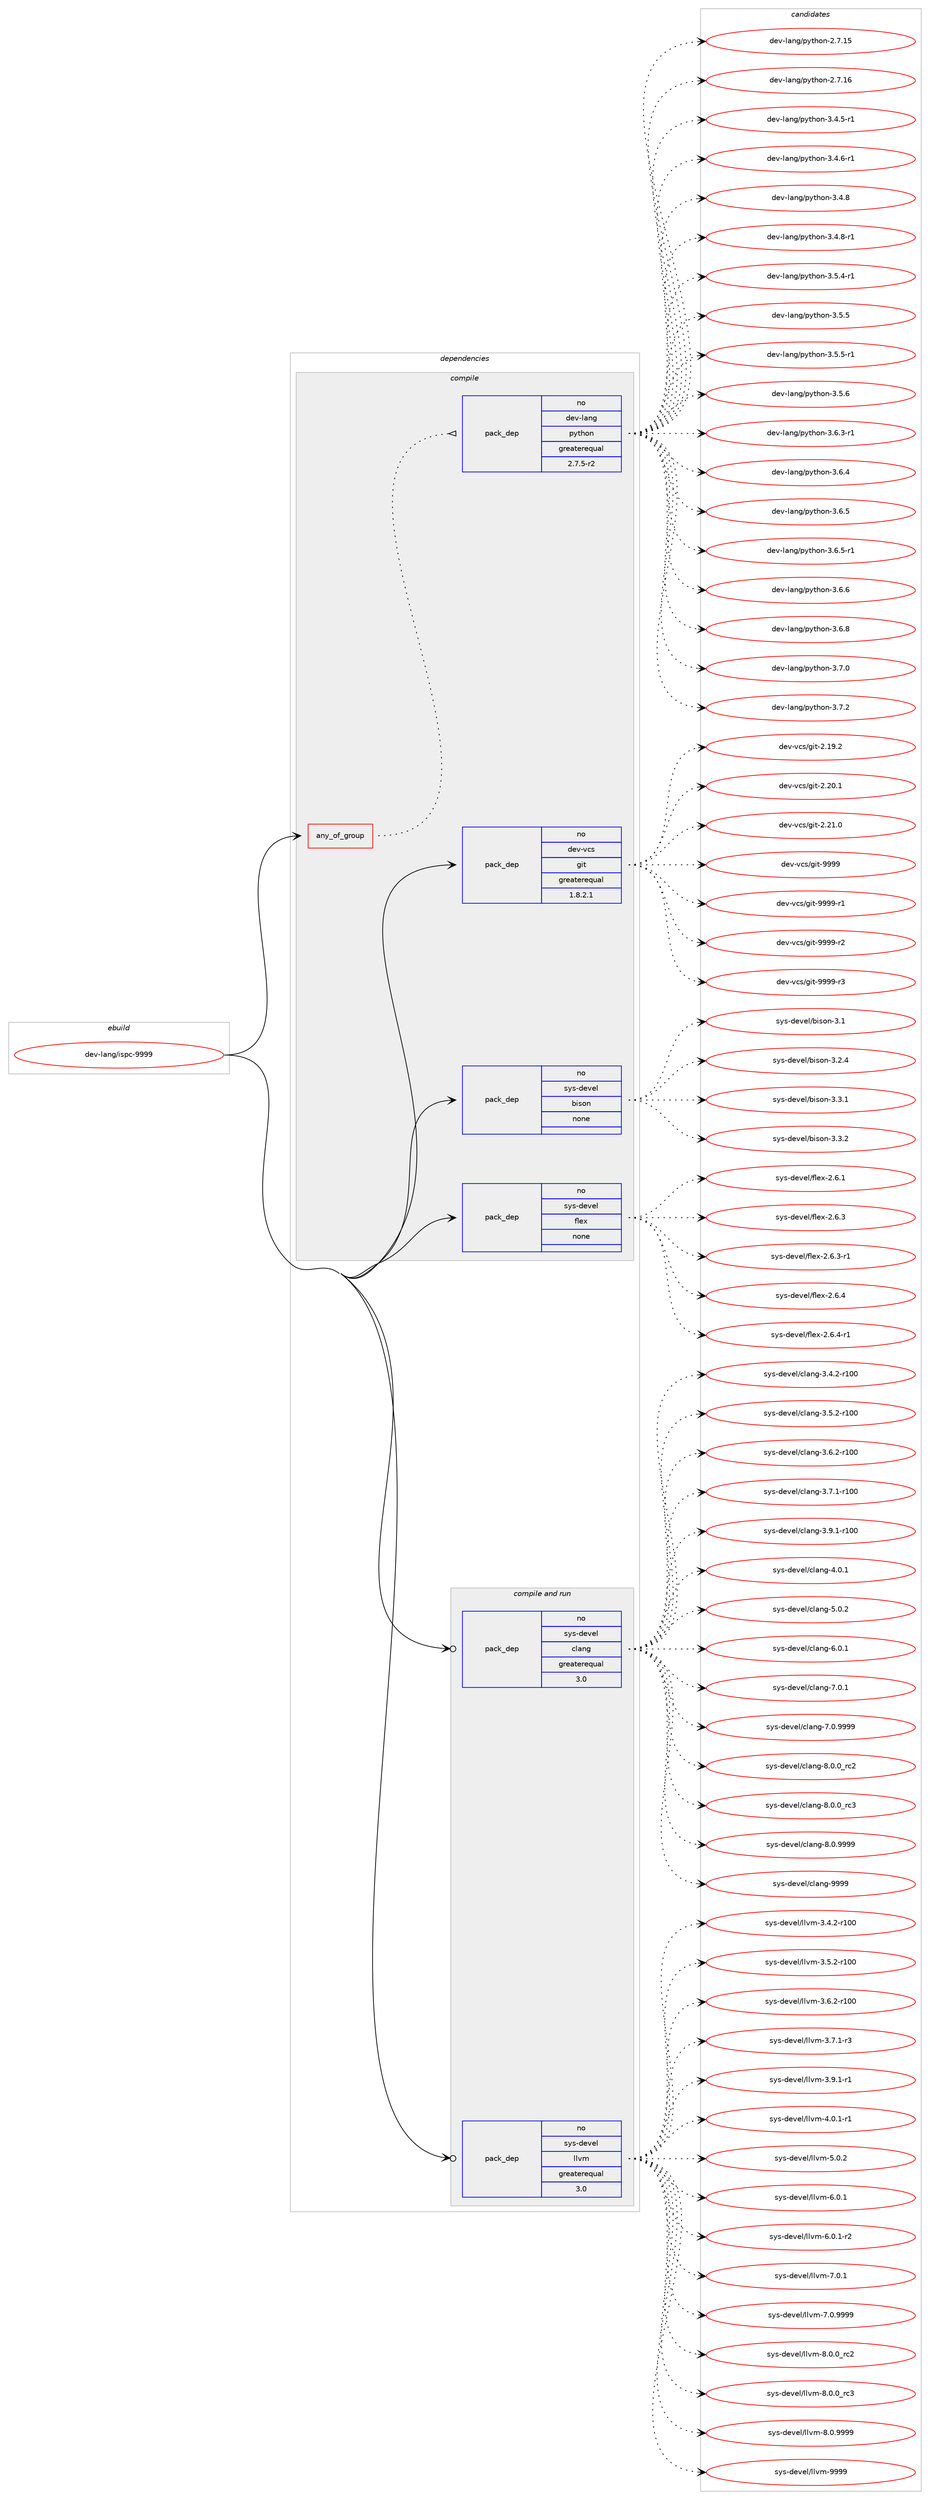 digraph prolog {

# *************
# Graph options
# *************

newrank=true;
concentrate=true;
compound=true;
graph [rankdir=LR,fontname=Helvetica,fontsize=10,ranksep=1.5];#, ranksep=2.5, nodesep=0.2];
edge  [arrowhead=vee];
node  [fontname=Helvetica,fontsize=10];

# **********
# The ebuild
# **********

subgraph cluster_leftcol {
color=gray;
rank=same;
label=<<i>ebuild</i>>;
id [label="dev-lang/ispc-9999", color=red, width=4, href="../dev-lang/ispc-9999.svg"];
}

# ****************
# The dependencies
# ****************

subgraph cluster_midcol {
color=gray;
label=<<i>dependencies</i>>;
subgraph cluster_compile {
fillcolor="#eeeeee";
style=filled;
label=<<i>compile</i>>;
subgraph any21931 {
dependency1359173 [label=<<TABLE BORDER="0" CELLBORDER="1" CELLSPACING="0" CELLPADDING="4"><TR><TD CELLPADDING="10">any_of_group</TD></TR></TABLE>>, shape=none, color=red];subgraph pack972953 {
dependency1359174 [label=<<TABLE BORDER="0" CELLBORDER="1" CELLSPACING="0" CELLPADDING="4" WIDTH="220"><TR><TD ROWSPAN="6" CELLPADDING="30">pack_dep</TD></TR><TR><TD WIDTH="110">no</TD></TR><TR><TD>dev-lang</TD></TR><TR><TD>python</TD></TR><TR><TD>greaterequal</TD></TR><TR><TD>2.7.5-r2</TD></TR></TABLE>>, shape=none, color=blue];
}
dependency1359173:e -> dependency1359174:w [weight=20,style="dotted",arrowhead="oinv"];
}
id:e -> dependency1359173:w [weight=20,style="solid",arrowhead="vee"];
subgraph pack972954 {
dependency1359175 [label=<<TABLE BORDER="0" CELLBORDER="1" CELLSPACING="0" CELLPADDING="4" WIDTH="220"><TR><TD ROWSPAN="6" CELLPADDING="30">pack_dep</TD></TR><TR><TD WIDTH="110">no</TD></TR><TR><TD>dev-vcs</TD></TR><TR><TD>git</TD></TR><TR><TD>greaterequal</TD></TR><TR><TD>1.8.2.1</TD></TR></TABLE>>, shape=none, color=blue];
}
id:e -> dependency1359175:w [weight=20,style="solid",arrowhead="vee"];
subgraph pack972955 {
dependency1359176 [label=<<TABLE BORDER="0" CELLBORDER="1" CELLSPACING="0" CELLPADDING="4" WIDTH="220"><TR><TD ROWSPAN="6" CELLPADDING="30">pack_dep</TD></TR><TR><TD WIDTH="110">no</TD></TR><TR><TD>sys-devel</TD></TR><TR><TD>bison</TD></TR><TR><TD>none</TD></TR><TR><TD></TD></TR></TABLE>>, shape=none, color=blue];
}
id:e -> dependency1359176:w [weight=20,style="solid",arrowhead="vee"];
subgraph pack972956 {
dependency1359177 [label=<<TABLE BORDER="0" CELLBORDER="1" CELLSPACING="0" CELLPADDING="4" WIDTH="220"><TR><TD ROWSPAN="6" CELLPADDING="30">pack_dep</TD></TR><TR><TD WIDTH="110">no</TD></TR><TR><TD>sys-devel</TD></TR><TR><TD>flex</TD></TR><TR><TD>none</TD></TR><TR><TD></TD></TR></TABLE>>, shape=none, color=blue];
}
id:e -> dependency1359177:w [weight=20,style="solid",arrowhead="vee"];
}
subgraph cluster_compileandrun {
fillcolor="#eeeeee";
style=filled;
label=<<i>compile and run</i>>;
subgraph pack972957 {
dependency1359178 [label=<<TABLE BORDER="0" CELLBORDER="1" CELLSPACING="0" CELLPADDING="4" WIDTH="220"><TR><TD ROWSPAN="6" CELLPADDING="30">pack_dep</TD></TR><TR><TD WIDTH="110">no</TD></TR><TR><TD>sys-devel</TD></TR><TR><TD>clang</TD></TR><TR><TD>greaterequal</TD></TR><TR><TD>3.0</TD></TR></TABLE>>, shape=none, color=blue];
}
id:e -> dependency1359178:w [weight=20,style="solid",arrowhead="odotvee"];
subgraph pack972958 {
dependency1359179 [label=<<TABLE BORDER="0" CELLBORDER="1" CELLSPACING="0" CELLPADDING="4" WIDTH="220"><TR><TD ROWSPAN="6" CELLPADDING="30">pack_dep</TD></TR><TR><TD WIDTH="110">no</TD></TR><TR><TD>sys-devel</TD></TR><TR><TD>llvm</TD></TR><TR><TD>greaterequal</TD></TR><TR><TD>3.0</TD></TR></TABLE>>, shape=none, color=blue];
}
id:e -> dependency1359179:w [weight=20,style="solid",arrowhead="odotvee"];
}
subgraph cluster_run {
fillcolor="#eeeeee";
style=filled;
label=<<i>run</i>>;
}
}

# **************
# The candidates
# **************

subgraph cluster_choices {
rank=same;
color=gray;
label=<<i>candidates</i>>;

subgraph choice972953 {
color=black;
nodesep=1;
choice10010111845108971101034711212111610411111045504655464953 [label="dev-lang/python-2.7.15", color=red, width=4,href="../dev-lang/python-2.7.15.svg"];
choice10010111845108971101034711212111610411111045504655464954 [label="dev-lang/python-2.7.16", color=red, width=4,href="../dev-lang/python-2.7.16.svg"];
choice1001011184510897110103471121211161041111104551465246534511449 [label="dev-lang/python-3.4.5-r1", color=red, width=4,href="../dev-lang/python-3.4.5-r1.svg"];
choice1001011184510897110103471121211161041111104551465246544511449 [label="dev-lang/python-3.4.6-r1", color=red, width=4,href="../dev-lang/python-3.4.6-r1.svg"];
choice100101118451089711010347112121116104111110455146524656 [label="dev-lang/python-3.4.8", color=red, width=4,href="../dev-lang/python-3.4.8.svg"];
choice1001011184510897110103471121211161041111104551465246564511449 [label="dev-lang/python-3.4.8-r1", color=red, width=4,href="../dev-lang/python-3.4.8-r1.svg"];
choice1001011184510897110103471121211161041111104551465346524511449 [label="dev-lang/python-3.5.4-r1", color=red, width=4,href="../dev-lang/python-3.5.4-r1.svg"];
choice100101118451089711010347112121116104111110455146534653 [label="dev-lang/python-3.5.5", color=red, width=4,href="../dev-lang/python-3.5.5.svg"];
choice1001011184510897110103471121211161041111104551465346534511449 [label="dev-lang/python-3.5.5-r1", color=red, width=4,href="../dev-lang/python-3.5.5-r1.svg"];
choice100101118451089711010347112121116104111110455146534654 [label="dev-lang/python-3.5.6", color=red, width=4,href="../dev-lang/python-3.5.6.svg"];
choice1001011184510897110103471121211161041111104551465446514511449 [label="dev-lang/python-3.6.3-r1", color=red, width=4,href="../dev-lang/python-3.6.3-r1.svg"];
choice100101118451089711010347112121116104111110455146544652 [label="dev-lang/python-3.6.4", color=red, width=4,href="../dev-lang/python-3.6.4.svg"];
choice100101118451089711010347112121116104111110455146544653 [label="dev-lang/python-3.6.5", color=red, width=4,href="../dev-lang/python-3.6.5.svg"];
choice1001011184510897110103471121211161041111104551465446534511449 [label="dev-lang/python-3.6.5-r1", color=red, width=4,href="../dev-lang/python-3.6.5-r1.svg"];
choice100101118451089711010347112121116104111110455146544654 [label="dev-lang/python-3.6.6", color=red, width=4,href="../dev-lang/python-3.6.6.svg"];
choice100101118451089711010347112121116104111110455146544656 [label="dev-lang/python-3.6.8", color=red, width=4,href="../dev-lang/python-3.6.8.svg"];
choice100101118451089711010347112121116104111110455146554648 [label="dev-lang/python-3.7.0", color=red, width=4,href="../dev-lang/python-3.7.0.svg"];
choice100101118451089711010347112121116104111110455146554650 [label="dev-lang/python-3.7.2", color=red, width=4,href="../dev-lang/python-3.7.2.svg"];
dependency1359174:e -> choice10010111845108971101034711212111610411111045504655464953:w [style=dotted,weight="100"];
dependency1359174:e -> choice10010111845108971101034711212111610411111045504655464954:w [style=dotted,weight="100"];
dependency1359174:e -> choice1001011184510897110103471121211161041111104551465246534511449:w [style=dotted,weight="100"];
dependency1359174:e -> choice1001011184510897110103471121211161041111104551465246544511449:w [style=dotted,weight="100"];
dependency1359174:e -> choice100101118451089711010347112121116104111110455146524656:w [style=dotted,weight="100"];
dependency1359174:e -> choice1001011184510897110103471121211161041111104551465246564511449:w [style=dotted,weight="100"];
dependency1359174:e -> choice1001011184510897110103471121211161041111104551465346524511449:w [style=dotted,weight="100"];
dependency1359174:e -> choice100101118451089711010347112121116104111110455146534653:w [style=dotted,weight="100"];
dependency1359174:e -> choice1001011184510897110103471121211161041111104551465346534511449:w [style=dotted,weight="100"];
dependency1359174:e -> choice100101118451089711010347112121116104111110455146534654:w [style=dotted,weight="100"];
dependency1359174:e -> choice1001011184510897110103471121211161041111104551465446514511449:w [style=dotted,weight="100"];
dependency1359174:e -> choice100101118451089711010347112121116104111110455146544652:w [style=dotted,weight="100"];
dependency1359174:e -> choice100101118451089711010347112121116104111110455146544653:w [style=dotted,weight="100"];
dependency1359174:e -> choice1001011184510897110103471121211161041111104551465446534511449:w [style=dotted,weight="100"];
dependency1359174:e -> choice100101118451089711010347112121116104111110455146544654:w [style=dotted,weight="100"];
dependency1359174:e -> choice100101118451089711010347112121116104111110455146544656:w [style=dotted,weight="100"];
dependency1359174:e -> choice100101118451089711010347112121116104111110455146554648:w [style=dotted,weight="100"];
dependency1359174:e -> choice100101118451089711010347112121116104111110455146554650:w [style=dotted,weight="100"];
}
subgraph choice972954 {
color=black;
nodesep=1;
choice10010111845118991154710310511645504649574650 [label="dev-vcs/git-2.19.2", color=red, width=4,href="../dev-vcs/git-2.19.2.svg"];
choice10010111845118991154710310511645504650484649 [label="dev-vcs/git-2.20.1", color=red, width=4,href="../dev-vcs/git-2.20.1.svg"];
choice10010111845118991154710310511645504650494648 [label="dev-vcs/git-2.21.0", color=red, width=4,href="../dev-vcs/git-2.21.0.svg"];
choice1001011184511899115471031051164557575757 [label="dev-vcs/git-9999", color=red, width=4,href="../dev-vcs/git-9999.svg"];
choice10010111845118991154710310511645575757574511449 [label="dev-vcs/git-9999-r1", color=red, width=4,href="../dev-vcs/git-9999-r1.svg"];
choice10010111845118991154710310511645575757574511450 [label="dev-vcs/git-9999-r2", color=red, width=4,href="../dev-vcs/git-9999-r2.svg"];
choice10010111845118991154710310511645575757574511451 [label="dev-vcs/git-9999-r3", color=red, width=4,href="../dev-vcs/git-9999-r3.svg"];
dependency1359175:e -> choice10010111845118991154710310511645504649574650:w [style=dotted,weight="100"];
dependency1359175:e -> choice10010111845118991154710310511645504650484649:w [style=dotted,weight="100"];
dependency1359175:e -> choice10010111845118991154710310511645504650494648:w [style=dotted,weight="100"];
dependency1359175:e -> choice1001011184511899115471031051164557575757:w [style=dotted,weight="100"];
dependency1359175:e -> choice10010111845118991154710310511645575757574511449:w [style=dotted,weight="100"];
dependency1359175:e -> choice10010111845118991154710310511645575757574511450:w [style=dotted,weight="100"];
dependency1359175:e -> choice10010111845118991154710310511645575757574511451:w [style=dotted,weight="100"];
}
subgraph choice972955 {
color=black;
nodesep=1;
choice11512111545100101118101108479810511511111045514649 [label="sys-devel/bison-3.1", color=red, width=4,href="../sys-devel/bison-3.1.svg"];
choice115121115451001011181011084798105115111110455146504652 [label="sys-devel/bison-3.2.4", color=red, width=4,href="../sys-devel/bison-3.2.4.svg"];
choice115121115451001011181011084798105115111110455146514649 [label="sys-devel/bison-3.3.1", color=red, width=4,href="../sys-devel/bison-3.3.1.svg"];
choice115121115451001011181011084798105115111110455146514650 [label="sys-devel/bison-3.3.2", color=red, width=4,href="../sys-devel/bison-3.3.2.svg"];
dependency1359176:e -> choice11512111545100101118101108479810511511111045514649:w [style=dotted,weight="100"];
dependency1359176:e -> choice115121115451001011181011084798105115111110455146504652:w [style=dotted,weight="100"];
dependency1359176:e -> choice115121115451001011181011084798105115111110455146514649:w [style=dotted,weight="100"];
dependency1359176:e -> choice115121115451001011181011084798105115111110455146514650:w [style=dotted,weight="100"];
}
subgraph choice972956 {
color=black;
nodesep=1;
choice1151211154510010111810110847102108101120455046544649 [label="sys-devel/flex-2.6.1", color=red, width=4,href="../sys-devel/flex-2.6.1.svg"];
choice1151211154510010111810110847102108101120455046544651 [label="sys-devel/flex-2.6.3", color=red, width=4,href="../sys-devel/flex-2.6.3.svg"];
choice11512111545100101118101108471021081011204550465446514511449 [label="sys-devel/flex-2.6.3-r1", color=red, width=4,href="../sys-devel/flex-2.6.3-r1.svg"];
choice1151211154510010111810110847102108101120455046544652 [label="sys-devel/flex-2.6.4", color=red, width=4,href="../sys-devel/flex-2.6.4.svg"];
choice11512111545100101118101108471021081011204550465446524511449 [label="sys-devel/flex-2.6.4-r1", color=red, width=4,href="../sys-devel/flex-2.6.4-r1.svg"];
dependency1359177:e -> choice1151211154510010111810110847102108101120455046544649:w [style=dotted,weight="100"];
dependency1359177:e -> choice1151211154510010111810110847102108101120455046544651:w [style=dotted,weight="100"];
dependency1359177:e -> choice11512111545100101118101108471021081011204550465446514511449:w [style=dotted,weight="100"];
dependency1359177:e -> choice1151211154510010111810110847102108101120455046544652:w [style=dotted,weight="100"];
dependency1359177:e -> choice11512111545100101118101108471021081011204550465446524511449:w [style=dotted,weight="100"];
}
subgraph choice972957 {
color=black;
nodesep=1;
choice1151211154510010111810110847991089711010345514652465045114494848 [label="sys-devel/clang-3.4.2-r100", color=red, width=4,href="../sys-devel/clang-3.4.2-r100.svg"];
choice1151211154510010111810110847991089711010345514653465045114494848 [label="sys-devel/clang-3.5.2-r100", color=red, width=4,href="../sys-devel/clang-3.5.2-r100.svg"];
choice1151211154510010111810110847991089711010345514654465045114494848 [label="sys-devel/clang-3.6.2-r100", color=red, width=4,href="../sys-devel/clang-3.6.2-r100.svg"];
choice1151211154510010111810110847991089711010345514655464945114494848 [label="sys-devel/clang-3.7.1-r100", color=red, width=4,href="../sys-devel/clang-3.7.1-r100.svg"];
choice1151211154510010111810110847991089711010345514657464945114494848 [label="sys-devel/clang-3.9.1-r100", color=red, width=4,href="../sys-devel/clang-3.9.1-r100.svg"];
choice11512111545100101118101108479910897110103455246484649 [label="sys-devel/clang-4.0.1", color=red, width=4,href="../sys-devel/clang-4.0.1.svg"];
choice11512111545100101118101108479910897110103455346484650 [label="sys-devel/clang-5.0.2", color=red, width=4,href="../sys-devel/clang-5.0.2.svg"];
choice11512111545100101118101108479910897110103455446484649 [label="sys-devel/clang-6.0.1", color=red, width=4,href="../sys-devel/clang-6.0.1.svg"];
choice11512111545100101118101108479910897110103455546484649 [label="sys-devel/clang-7.0.1", color=red, width=4,href="../sys-devel/clang-7.0.1.svg"];
choice11512111545100101118101108479910897110103455546484657575757 [label="sys-devel/clang-7.0.9999", color=red, width=4,href="../sys-devel/clang-7.0.9999.svg"];
choice11512111545100101118101108479910897110103455646484648951149950 [label="sys-devel/clang-8.0.0_rc2", color=red, width=4,href="../sys-devel/clang-8.0.0_rc2.svg"];
choice11512111545100101118101108479910897110103455646484648951149951 [label="sys-devel/clang-8.0.0_rc3", color=red, width=4,href="../sys-devel/clang-8.0.0_rc3.svg"];
choice11512111545100101118101108479910897110103455646484657575757 [label="sys-devel/clang-8.0.9999", color=red, width=4,href="../sys-devel/clang-8.0.9999.svg"];
choice115121115451001011181011084799108971101034557575757 [label="sys-devel/clang-9999", color=red, width=4,href="../sys-devel/clang-9999.svg"];
dependency1359178:e -> choice1151211154510010111810110847991089711010345514652465045114494848:w [style=dotted,weight="100"];
dependency1359178:e -> choice1151211154510010111810110847991089711010345514653465045114494848:w [style=dotted,weight="100"];
dependency1359178:e -> choice1151211154510010111810110847991089711010345514654465045114494848:w [style=dotted,weight="100"];
dependency1359178:e -> choice1151211154510010111810110847991089711010345514655464945114494848:w [style=dotted,weight="100"];
dependency1359178:e -> choice1151211154510010111810110847991089711010345514657464945114494848:w [style=dotted,weight="100"];
dependency1359178:e -> choice11512111545100101118101108479910897110103455246484649:w [style=dotted,weight="100"];
dependency1359178:e -> choice11512111545100101118101108479910897110103455346484650:w [style=dotted,weight="100"];
dependency1359178:e -> choice11512111545100101118101108479910897110103455446484649:w [style=dotted,weight="100"];
dependency1359178:e -> choice11512111545100101118101108479910897110103455546484649:w [style=dotted,weight="100"];
dependency1359178:e -> choice11512111545100101118101108479910897110103455546484657575757:w [style=dotted,weight="100"];
dependency1359178:e -> choice11512111545100101118101108479910897110103455646484648951149950:w [style=dotted,weight="100"];
dependency1359178:e -> choice11512111545100101118101108479910897110103455646484648951149951:w [style=dotted,weight="100"];
dependency1359178:e -> choice11512111545100101118101108479910897110103455646484657575757:w [style=dotted,weight="100"];
dependency1359178:e -> choice115121115451001011181011084799108971101034557575757:w [style=dotted,weight="100"];
}
subgraph choice972958 {
color=black;
nodesep=1;
choice115121115451001011181011084710810811810945514652465045114494848 [label="sys-devel/llvm-3.4.2-r100", color=red, width=4,href="../sys-devel/llvm-3.4.2-r100.svg"];
choice115121115451001011181011084710810811810945514653465045114494848 [label="sys-devel/llvm-3.5.2-r100", color=red, width=4,href="../sys-devel/llvm-3.5.2-r100.svg"];
choice115121115451001011181011084710810811810945514654465045114494848 [label="sys-devel/llvm-3.6.2-r100", color=red, width=4,href="../sys-devel/llvm-3.6.2-r100.svg"];
choice11512111545100101118101108471081081181094551465546494511451 [label="sys-devel/llvm-3.7.1-r3", color=red, width=4,href="../sys-devel/llvm-3.7.1-r3.svg"];
choice11512111545100101118101108471081081181094551465746494511449 [label="sys-devel/llvm-3.9.1-r1", color=red, width=4,href="../sys-devel/llvm-3.9.1-r1.svg"];
choice11512111545100101118101108471081081181094552464846494511449 [label="sys-devel/llvm-4.0.1-r1", color=red, width=4,href="../sys-devel/llvm-4.0.1-r1.svg"];
choice1151211154510010111810110847108108118109455346484650 [label="sys-devel/llvm-5.0.2", color=red, width=4,href="../sys-devel/llvm-5.0.2.svg"];
choice1151211154510010111810110847108108118109455446484649 [label="sys-devel/llvm-6.0.1", color=red, width=4,href="../sys-devel/llvm-6.0.1.svg"];
choice11512111545100101118101108471081081181094554464846494511450 [label="sys-devel/llvm-6.0.1-r2", color=red, width=4,href="../sys-devel/llvm-6.0.1-r2.svg"];
choice1151211154510010111810110847108108118109455546484649 [label="sys-devel/llvm-7.0.1", color=red, width=4,href="../sys-devel/llvm-7.0.1.svg"];
choice1151211154510010111810110847108108118109455546484657575757 [label="sys-devel/llvm-7.0.9999", color=red, width=4,href="../sys-devel/llvm-7.0.9999.svg"];
choice1151211154510010111810110847108108118109455646484648951149950 [label="sys-devel/llvm-8.0.0_rc2", color=red, width=4,href="../sys-devel/llvm-8.0.0_rc2.svg"];
choice1151211154510010111810110847108108118109455646484648951149951 [label="sys-devel/llvm-8.0.0_rc3", color=red, width=4,href="../sys-devel/llvm-8.0.0_rc3.svg"];
choice1151211154510010111810110847108108118109455646484657575757 [label="sys-devel/llvm-8.0.9999", color=red, width=4,href="../sys-devel/llvm-8.0.9999.svg"];
choice11512111545100101118101108471081081181094557575757 [label="sys-devel/llvm-9999", color=red, width=4,href="../sys-devel/llvm-9999.svg"];
dependency1359179:e -> choice115121115451001011181011084710810811810945514652465045114494848:w [style=dotted,weight="100"];
dependency1359179:e -> choice115121115451001011181011084710810811810945514653465045114494848:w [style=dotted,weight="100"];
dependency1359179:e -> choice115121115451001011181011084710810811810945514654465045114494848:w [style=dotted,weight="100"];
dependency1359179:e -> choice11512111545100101118101108471081081181094551465546494511451:w [style=dotted,weight="100"];
dependency1359179:e -> choice11512111545100101118101108471081081181094551465746494511449:w [style=dotted,weight="100"];
dependency1359179:e -> choice11512111545100101118101108471081081181094552464846494511449:w [style=dotted,weight="100"];
dependency1359179:e -> choice1151211154510010111810110847108108118109455346484650:w [style=dotted,weight="100"];
dependency1359179:e -> choice1151211154510010111810110847108108118109455446484649:w [style=dotted,weight="100"];
dependency1359179:e -> choice11512111545100101118101108471081081181094554464846494511450:w [style=dotted,weight="100"];
dependency1359179:e -> choice1151211154510010111810110847108108118109455546484649:w [style=dotted,weight="100"];
dependency1359179:e -> choice1151211154510010111810110847108108118109455546484657575757:w [style=dotted,weight="100"];
dependency1359179:e -> choice1151211154510010111810110847108108118109455646484648951149950:w [style=dotted,weight="100"];
dependency1359179:e -> choice1151211154510010111810110847108108118109455646484648951149951:w [style=dotted,weight="100"];
dependency1359179:e -> choice1151211154510010111810110847108108118109455646484657575757:w [style=dotted,weight="100"];
dependency1359179:e -> choice11512111545100101118101108471081081181094557575757:w [style=dotted,weight="100"];
}
}

}
